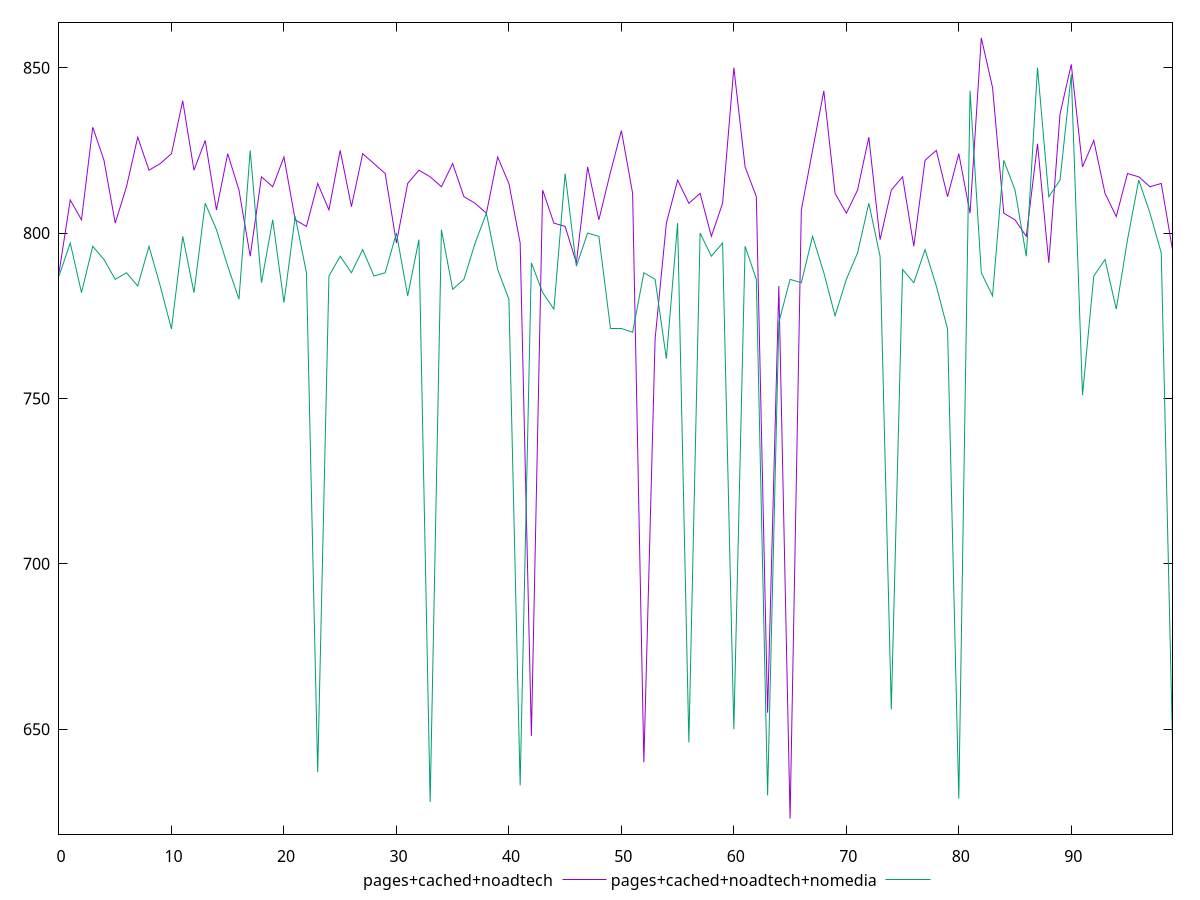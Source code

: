 reset

$pagesCachedNoadtech <<EOF
0 788
1 810
2 804
3 832
4 822
5 803
6 814
7 829
8 819
9 821
10 824
11 840
12 819
13 828
14 807
15 824
16 813
17 793
18 817
19 814
20 823
21 804
22 802
23 815
24 807
25 825
26 808
27 824
28 821
29 818
30 797
31 815
32 819
33 817
34 814
35 821
36 811
37 809
38 806
39 823
40 815
41 797
42 648
43 813
44 803
45 802
46 791
47 820
48 804
49 818
50 831
51 812
52 640
53 768
54 803
55 816
56 809
57 812
58 799
59 809
60 850
61 820
62 811
63 655
64 784
65 623
66 807
67 825
68 843
69 812
70 806
71 813
72 829
73 798
74 813
75 817
76 796
77 822
78 825
79 811
80 824
81 806
82 859
83 844
84 806
85 804
86 799
87 827
88 791
89 836
90 851
91 820
92 828
93 812
94 805
95 818
96 817
97 814
98 815
99 795
EOF

$pagesCachedNoadtechNomedia <<EOF
0 787
1 797
2 782
3 796
4 792
5 786
6 788
7 784
8 796
9 784
10 771
11 799
12 782
13 809
14 801
15 790
16 780
17 825
18 785
19 804
20 779
21 805
22 788
23 637
24 787
25 793
26 788
27 795
28 787
29 788
30 800
31 781
32 798
33 628
34 801
35 783
36 786
37 797
38 806
39 789
40 780
41 633
42 791
43 782
44 777
45 818
46 790
47 800
48 799
49 771
50 771
51 770
52 788
53 786
54 762
55 803
56 646
57 800
58 793
59 797
60 650
61 796
62 786
63 630
64 773
65 786
66 785
67 799
68 788
69 775
70 786
71 794
72 809
73 793
74 656
75 789
76 785
77 795
78 784
79 771
80 629
81 843
82 788
83 781
84 822
85 813
86 793
87 850
88 811
89 816
90 848
91 751
92 787
93 792
94 777
95 798
96 816
97 806
98 794
99 646
EOF

set key outside below
set xrange [0:99]
set yrange [618.28:863.72]
set trange [618.28:863.72]
set terminal svg size 640, 520 enhanced background rgb 'white'
set output "report_00022_2021-02-20T12:08:46.964Z/render-blocking-resources/comparison/line/2_vs_3.svg"

plot $pagesCachedNoadtech title "pages+cached+noadtech" with line, \
     $pagesCachedNoadtechNomedia title "pages+cached+noadtech+nomedia" with line

reset
